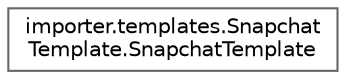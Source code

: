 digraph "Graphical Class Hierarchy"
{
 // LATEX_PDF_SIZE
  bgcolor="transparent";
  edge [fontname=Helvetica,fontsize=10,labelfontname=Helvetica,labelfontsize=10];
  node [fontname=Helvetica,fontsize=10,shape=box,height=0.2,width=0.4];
  rankdir="LR";
  Node0 [id="Node000000",label="importer.templates.Snapchat\lTemplate.SnapchatTemplate",height=0.2,width=0.4,color="grey40", fillcolor="white", style="filled",URL="$classimporter_1_1templates_1_1_snapchat_template_1_1_snapchat_template.html",tooltip=" "];
}
